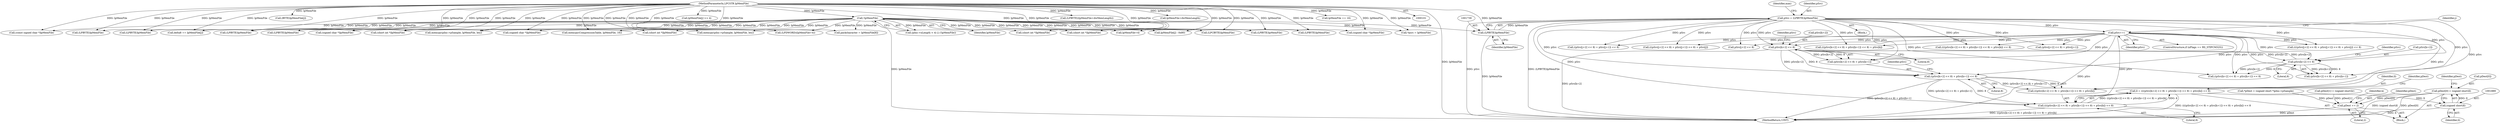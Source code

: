 digraph "0_gstreamer_bc2cdd57d549ab3ba59782e9b395d0cd683fd3ac@pointer" {
"1001884" [label="(Call,pDest[0] = (signed short)ll)"];
"1001888" [label="(Call,(signed short)ll)"];
"1001861" [label="(Call,ll = ((((pSrc[k+2] << 8) + pSrc[k+1]) << 8) + pSrc[k]) << 8)"];
"1001863" [label="(Call,((((pSrc[k+2] << 8) + pSrc[k+1]) << 8) + pSrc[k]) << 8)"];
"1001865" [label="(Call,((pSrc[k+2] << 8) + pSrc[k+1]) << 8)"];
"1001867" [label="(Call,pSrc[k+2] << 8)"];
"1001840" [label="(Call,pSrc[k+2] << 8)"];
"1001749" [label="(Call,pSrc++)"];
"1001736" [label="(Call,pSrc = (LPBYTE)lpMemFile)"];
"1001738" [label="(Call,(LPBYTE)lpMemFile)"];
"1000129" [label="(Call,!lpMemFile)"];
"1000104" [label="(MethodParameterIn,LPCSTR lpMemFile)"];
"1001898" [label="(Call,pDest += 2)"];
"1000265" [label="(Call,(const signed char *)lpMemFile)"];
"1001725" [label="(Block,)"];
"1001737" [label="(Identifier,pSrc)"];
"1001565" [label="(Call,(LPBYTE)lpMemFile)"];
"1001862" [label="(Identifier,ll)"];
"1001272" [label="(Call,delta8 += lpMemFile[j])"];
"1001891" [label="(Call,pDest[1] = (signed short)lr)"];
"1001886" [label="(Identifier,pDest)"];
"1000957" [label="(Call,(LPBYTE)lpMemFile)"];
"1001866" [label="(Call,(pSrc[k+2] << 8) + pSrc[k+1])"];
"1000345" [label="(Call,(BYTE)lpMemFile[j])"];
"1001830" [label="(Identifier,k)"];
"1002045" [label="(MethodReturn,UINT)"];
"1001883" [label="(Literal,8)"];
"1001873" [label="(Literal,8)"];
"1001865" [label="(Call,((pSrc[k+2] << 8) + pSrc[k+1]) << 8)"];
"1002009" [label="(Call,memcpy(pIns->pSample, lpMemFile, len))"];
"1001864" [label="(Call,(((pSrc[k+2] << 8) + pSrc[k+1]) << 8) + pSrc[k])"];
"1001769" [label="(Call,(pSrc[j+2] << 8) + pSrc[j+1])"];
"1001840" [label="(Call,pSrc[k+2] << 8)"];
"1001848" [label="(Identifier,pSrc)"];
"1001863" [label="(Call,((((pSrc[k+2] << 8) + pSrc[k+1]) << 8) + pSrc[k]) << 8)"];
"1001867" [label="(Call,pSrc[k+2] << 8)"];
"1000104" [label="(MethodParameterIn,LPCSTR lpMemFile)"];
"1001754" [label="(Identifier,j)"];
"1000314" [label="(Call,memcpy(CompressionTable, lpMemFile, 16))"];
"1000466" [label="(Call,memcpy(pIns->pSample, lpMemFile, len))"];
"1001180" [label="(Call,packcharacter = lpMemFile[8])"];
"1001879" [label="(Literal,8)"];
"1001743" [label="(Identifier,max)"];
"1001750" [label="(Identifier,pSrc)"];
"1001841" [label="(Call,pSrc[k+2])"];
"1001106" [label="(Call,(short int *)lpMemFile)"];
"1001199" [label="(Call,lpMemFile+4)"];
"1001832" [label="(Block,)"];
"1000238" [label="(Call,lpMemFile[j] - 0x80)"];
"1001899" [label="(Identifier,pDest)"];
"1001766" [label="(Call,((((pSrc[j+2] << 8) + pSrc[j+1]) << 8) + pSrc[j]) << 8)"];
"1001738" [label="(Call,(LPBYTE)lpMemFile)"];
"1001335" [label="(Call,(LPBYTE)lpMemFile)"];
"1001885" [label="(Call,pDest[0])"];
"1000972" [label="(Call,(LPBYTE)lpMemFile)"];
"1001900" [label="(Literal,2)"];
"1001875" [label="(Identifier,pSrc)"];
"1000130" [label="(Identifier,lpMemFile)"];
"1001749" [label="(Call,pSrc++)"];
"1000355" [label="(Call,lpMemFile[j] >> 4)"];
"1000537" [label="(Call,(signed char *)lpMemFile)"];
"1001176" [label="(Call,*psrc = lpMemFile)"];
"1001015" [label="(Call,(LPBYTE)lpMemFile)"];
"1001898" [label="(Call,pDest += 2)"];
"1001768" [label="(Call,((pSrc[j+2] << 8) + pSrc[j+1]) << 8)"];
"1000129" [label="(Call,!lpMemFile)"];
"1001767" [label="(Call,(((pSrc[j+2] << 8) + pSrc[j+1]) << 8) + pSrc[j])"];
"1001500" [label="(Call,(LPBYTE)lpMemFile)"];
"1001893" [label="(Identifier,pDest)"];
"1001770" [label="(Call,pSrc[j+2] << 8)"];
"1001506" [label="(Call,(LPBYTE)(lpMemFile+dwMemLength))"];
"1001745" [label="(ControlStructure,if (nFlags == RS_STIPCM32S))"];
"1000643" [label="(Call,(signed char *)lpMemFile)"];
"1001508" [label="(Call,lpMemFile+dwMemLength)"];
"1001837" [label="(Call,(((pSrc[k+2] << 8) + pSrc[k+1]) << 8) + pSrc[k])"];
"1000844" [label="(Call,(short int *)lpMemFile)"];
"1000729" [label="(Call,(signed char *)lpMemFile)"];
"1000420" [label="(Call,(short int *)lpMemFile)"];
"1001736" [label="(Call,pSrc = (LPBYTE)lpMemFile)"];
"1001890" [label="(Identifier,ll)"];
"1001838" [label="(Call,((pSrc[k+2] << 8) + pSrc[k+1]) << 8)"];
"1001197" [label="(Call,(LPDWORD)(lpMemFile+4))"];
"1001861" [label="(Call,ll = ((((pSrc[k+2] << 8) + pSrc[k+1]) << 8) + pSrc[k]) << 8)"];
"1001740" [label="(Identifier,lpMemFile)"];
"1001888" [label="(Call,(signed short)ll)"];
"1001881" [label="(Identifier,pSrc)"];
"1000123" [label="(Call,(pIns->nLength < 4) || (!lpMemFile))"];
"1000318" [label="(Call,lpMemFile += 16)"];
"1001836" [label="(Call,((((pSrc[k+2] << 8) + pSrc[k+1]) << 8) + pSrc[k]) << 8)"];
"1001884" [label="(Call,pDest[0] = (signed short)ll)"];
"1000592" [label="(Call,(short int *)lpMemFile)"];
"1001923" [label="(Call,(LPCBYTE)lpMemFile)"];
"1001814" [label="(Call,*pDest = (signed short *)pIns->pSample)"];
"1001839" [label="(Call,(pSrc[k+2] << 8) + pSrc[k+1])"];
"1001868" [label="(Call,pSrc[k+2])"];
"1001846" [label="(Literal,8)"];
"1001884" -> "1001832"  [label="AST: "];
"1001884" -> "1001888"  [label="CFG: "];
"1001885" -> "1001884"  [label="AST: "];
"1001888" -> "1001884"  [label="AST: "];
"1001893" -> "1001884"  [label="CFG: "];
"1001884" -> "1002045"  [label="DDG: (signed short)ll"];
"1001884" -> "1002045"  [label="DDG: pDest[0]"];
"1001888" -> "1001884"  [label="DDG: ll"];
"1001884" -> "1001898"  [label="DDG: pDest[0]"];
"1001888" -> "1001890"  [label="CFG: "];
"1001889" -> "1001888"  [label="AST: "];
"1001890" -> "1001888"  [label="AST: "];
"1001888" -> "1002045"  [label="DDG: ll"];
"1001861" -> "1001888"  [label="DDG: ll"];
"1001861" -> "1001832"  [label="AST: "];
"1001861" -> "1001863"  [label="CFG: "];
"1001862" -> "1001861"  [label="AST: "];
"1001863" -> "1001861"  [label="AST: "];
"1001886" -> "1001861"  [label="CFG: "];
"1001861" -> "1002045"  [label="DDG: ((((pSrc[k+2] << 8) + pSrc[k+1]) << 8) + pSrc[k]) << 8"];
"1001863" -> "1001861"  [label="DDG: (((pSrc[k+2] << 8) + pSrc[k+1]) << 8) + pSrc[k]"];
"1001863" -> "1001861"  [label="DDG: 8"];
"1001863" -> "1001883"  [label="CFG: "];
"1001864" -> "1001863"  [label="AST: "];
"1001883" -> "1001863"  [label="AST: "];
"1001863" -> "1002045"  [label="DDG: (((pSrc[k+2] << 8) + pSrc[k+1]) << 8) + pSrc[k]"];
"1001865" -> "1001863"  [label="DDG: (pSrc[k+2] << 8) + pSrc[k+1]"];
"1001865" -> "1001863"  [label="DDG: 8"];
"1001749" -> "1001863"  [label="DDG: pSrc"];
"1001736" -> "1001863"  [label="DDG: pSrc"];
"1001865" -> "1001864"  [label="AST: "];
"1001865" -> "1001879"  [label="CFG: "];
"1001866" -> "1001865"  [label="AST: "];
"1001879" -> "1001865"  [label="AST: "];
"1001881" -> "1001865"  [label="CFG: "];
"1001865" -> "1002045"  [label="DDG: (pSrc[k+2] << 8) + pSrc[k+1]"];
"1001865" -> "1001864"  [label="DDG: (pSrc[k+2] << 8) + pSrc[k+1]"];
"1001865" -> "1001864"  [label="DDG: 8"];
"1001867" -> "1001865"  [label="DDG: pSrc[k+2]"];
"1001867" -> "1001865"  [label="DDG: 8"];
"1001749" -> "1001865"  [label="DDG: pSrc"];
"1001736" -> "1001865"  [label="DDG: pSrc"];
"1001867" -> "1001866"  [label="AST: "];
"1001867" -> "1001873"  [label="CFG: "];
"1001868" -> "1001867"  [label="AST: "];
"1001873" -> "1001867"  [label="AST: "];
"1001875" -> "1001867"  [label="CFG: "];
"1001867" -> "1002045"  [label="DDG: pSrc[k+2]"];
"1001867" -> "1001840"  [label="DDG: pSrc[k+2]"];
"1001867" -> "1001866"  [label="DDG: pSrc[k+2]"];
"1001867" -> "1001866"  [label="DDG: 8"];
"1001840" -> "1001867"  [label="DDG: pSrc[k+2]"];
"1001749" -> "1001867"  [label="DDG: pSrc"];
"1001736" -> "1001867"  [label="DDG: pSrc"];
"1001840" -> "1001839"  [label="AST: "];
"1001840" -> "1001846"  [label="CFG: "];
"1001841" -> "1001840"  [label="AST: "];
"1001846" -> "1001840"  [label="AST: "];
"1001848" -> "1001840"  [label="CFG: "];
"1001840" -> "1001838"  [label="DDG: pSrc[k+2]"];
"1001840" -> "1001838"  [label="DDG: 8"];
"1001840" -> "1001839"  [label="DDG: pSrc[k+2]"];
"1001840" -> "1001839"  [label="DDG: 8"];
"1001749" -> "1001840"  [label="DDG: pSrc"];
"1001736" -> "1001840"  [label="DDG: pSrc"];
"1001749" -> "1001745"  [label="AST: "];
"1001749" -> "1001750"  [label="CFG: "];
"1001750" -> "1001749"  [label="AST: "];
"1001754" -> "1001749"  [label="CFG: "];
"1001749" -> "1002045"  [label="DDG: pSrc"];
"1001736" -> "1001749"  [label="DDG: pSrc"];
"1001749" -> "1001766"  [label="DDG: pSrc"];
"1001749" -> "1001768"  [label="DDG: pSrc"];
"1001749" -> "1001770"  [label="DDG: pSrc"];
"1001749" -> "1001769"  [label="DDG: pSrc"];
"1001749" -> "1001767"  [label="DDG: pSrc"];
"1001749" -> "1001836"  [label="DDG: pSrc"];
"1001749" -> "1001838"  [label="DDG: pSrc"];
"1001749" -> "1001839"  [label="DDG: pSrc"];
"1001749" -> "1001837"  [label="DDG: pSrc"];
"1001749" -> "1001866"  [label="DDG: pSrc"];
"1001749" -> "1001864"  [label="DDG: pSrc"];
"1001736" -> "1001725"  [label="AST: "];
"1001736" -> "1001738"  [label="CFG: "];
"1001737" -> "1001736"  [label="AST: "];
"1001738" -> "1001736"  [label="AST: "];
"1001743" -> "1001736"  [label="CFG: "];
"1001736" -> "1002045"  [label="DDG: pSrc"];
"1001736" -> "1002045"  [label="DDG: (LPBYTE)lpMemFile"];
"1001738" -> "1001736"  [label="DDG: lpMemFile"];
"1001736" -> "1001766"  [label="DDG: pSrc"];
"1001736" -> "1001768"  [label="DDG: pSrc"];
"1001736" -> "1001770"  [label="DDG: pSrc"];
"1001736" -> "1001769"  [label="DDG: pSrc"];
"1001736" -> "1001767"  [label="DDG: pSrc"];
"1001736" -> "1001836"  [label="DDG: pSrc"];
"1001736" -> "1001838"  [label="DDG: pSrc"];
"1001736" -> "1001839"  [label="DDG: pSrc"];
"1001736" -> "1001837"  [label="DDG: pSrc"];
"1001736" -> "1001866"  [label="DDG: pSrc"];
"1001736" -> "1001864"  [label="DDG: pSrc"];
"1001738" -> "1001740"  [label="CFG: "];
"1001739" -> "1001738"  [label="AST: "];
"1001740" -> "1001738"  [label="AST: "];
"1001738" -> "1002045"  [label="DDG: lpMemFile"];
"1000129" -> "1001738"  [label="DDG: lpMemFile"];
"1000104" -> "1001738"  [label="DDG: lpMemFile"];
"1000129" -> "1000123"  [label="AST: "];
"1000129" -> "1000130"  [label="CFG: "];
"1000130" -> "1000129"  [label="AST: "];
"1000123" -> "1000129"  [label="CFG: "];
"1000129" -> "1002045"  [label="DDG: lpMemFile"];
"1000129" -> "1000123"  [label="DDG: lpMemFile"];
"1000104" -> "1000129"  [label="DDG: lpMemFile"];
"1000129" -> "1000238"  [label="DDG: lpMemFile"];
"1000129" -> "1000265"  [label="DDG: lpMemFile"];
"1000129" -> "1000314"  [label="DDG: lpMemFile"];
"1000129" -> "1000420"  [label="DDG: lpMemFile"];
"1000129" -> "1000466"  [label="DDG: lpMemFile"];
"1000129" -> "1000537"  [label="DDG: lpMemFile"];
"1000129" -> "1000592"  [label="DDG: lpMemFile"];
"1000129" -> "1000643"  [label="DDG: lpMemFile"];
"1000129" -> "1000729"  [label="DDG: lpMemFile"];
"1000129" -> "1000844"  [label="DDG: lpMemFile"];
"1000129" -> "1000957"  [label="DDG: lpMemFile"];
"1000129" -> "1000972"  [label="DDG: lpMemFile"];
"1000129" -> "1001015"  [label="DDG: lpMemFile"];
"1000129" -> "1001106"  [label="DDG: lpMemFile"];
"1000129" -> "1001176"  [label="DDG: lpMemFile"];
"1000129" -> "1001180"  [label="DDG: lpMemFile"];
"1000129" -> "1001197"  [label="DDG: lpMemFile"];
"1000129" -> "1001199"  [label="DDG: lpMemFile"];
"1000129" -> "1001272"  [label="DDG: lpMemFile"];
"1000129" -> "1001335"  [label="DDG: lpMemFile"];
"1000129" -> "1001500"  [label="DDG: lpMemFile"];
"1000129" -> "1001565"  [label="DDG: lpMemFile"];
"1000129" -> "1001923"  [label="DDG: lpMemFile"];
"1000129" -> "1002009"  [label="DDG: lpMemFile"];
"1000104" -> "1000101"  [label="AST: "];
"1000104" -> "1002045"  [label="DDG: lpMemFile"];
"1000104" -> "1000238"  [label="DDG: lpMemFile"];
"1000104" -> "1000265"  [label="DDG: lpMemFile"];
"1000104" -> "1000314"  [label="DDG: lpMemFile"];
"1000104" -> "1000318"  [label="DDG: lpMemFile"];
"1000104" -> "1000345"  [label="DDG: lpMemFile"];
"1000104" -> "1000355"  [label="DDG: lpMemFile"];
"1000104" -> "1000420"  [label="DDG: lpMemFile"];
"1000104" -> "1000466"  [label="DDG: lpMemFile"];
"1000104" -> "1000537"  [label="DDG: lpMemFile"];
"1000104" -> "1000592"  [label="DDG: lpMemFile"];
"1000104" -> "1000643"  [label="DDG: lpMemFile"];
"1000104" -> "1000729"  [label="DDG: lpMemFile"];
"1000104" -> "1000844"  [label="DDG: lpMemFile"];
"1000104" -> "1000957"  [label="DDG: lpMemFile"];
"1000104" -> "1000972"  [label="DDG: lpMemFile"];
"1000104" -> "1001015"  [label="DDG: lpMemFile"];
"1000104" -> "1001106"  [label="DDG: lpMemFile"];
"1000104" -> "1001176"  [label="DDG: lpMemFile"];
"1000104" -> "1001180"  [label="DDG: lpMemFile"];
"1000104" -> "1001197"  [label="DDG: lpMemFile"];
"1000104" -> "1001199"  [label="DDG: lpMemFile"];
"1000104" -> "1001272"  [label="DDG: lpMemFile"];
"1000104" -> "1001335"  [label="DDG: lpMemFile"];
"1000104" -> "1001500"  [label="DDG: lpMemFile"];
"1000104" -> "1001506"  [label="DDG: lpMemFile"];
"1000104" -> "1001508"  [label="DDG: lpMemFile"];
"1000104" -> "1001565"  [label="DDG: lpMemFile"];
"1000104" -> "1001923"  [label="DDG: lpMemFile"];
"1000104" -> "1002009"  [label="DDG: lpMemFile"];
"1001898" -> "1001832"  [label="AST: "];
"1001898" -> "1001900"  [label="CFG: "];
"1001899" -> "1001898"  [label="AST: "];
"1001900" -> "1001898"  [label="AST: "];
"1001830" -> "1001898"  [label="CFG: "];
"1001898" -> "1002045"  [label="DDG: pDest"];
"1001814" -> "1001898"  [label="DDG: pDest"];
"1001891" -> "1001898"  [label="DDG: pDest[1]"];
}
